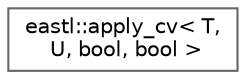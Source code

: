 digraph "类继承关系图"
{
 // LATEX_PDF_SIZE
  bgcolor="transparent";
  edge [fontname=Helvetica,fontsize=10,labelfontname=Helvetica,labelfontsize=10];
  node [fontname=Helvetica,fontsize=10,shape=box,height=0.2,width=0.4];
  rankdir="LR";
  Node0 [id="Node000000",label="eastl::apply_cv\< T,\l U, bool, bool \>",height=0.2,width=0.4,color="grey40", fillcolor="white", style="filled",URL="$structeastl_1_1apply__cv.html",tooltip=" "];
}
